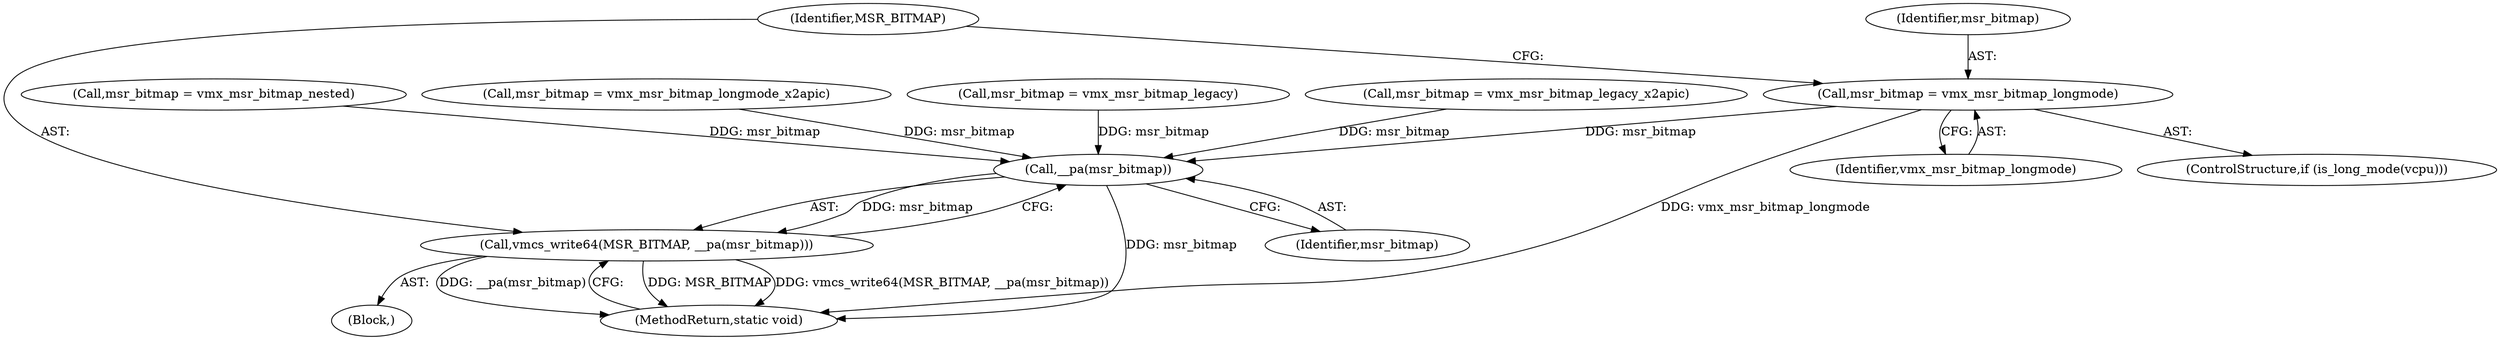 digraph "0_linux_3ce424e45411cf5a13105e0386b6ecf6eeb4f66f_1@pointer" {
"1000134" [label="(Call,msr_bitmap = vmx_msr_bitmap_longmode)"];
"1000143" [label="(Call,__pa(msr_bitmap))"];
"1000141" [label="(Call,vmcs_write64(MSR_BITMAP, __pa(msr_bitmap)))"];
"1000107" [label="(Call,msr_bitmap = vmx_msr_bitmap_nested)"];
"1000136" [label="(Identifier,vmx_msr_bitmap_longmode)"];
"1000131" [label="(ControlStructure,if (is_long_mode(vcpu)))"];
"1000134" [label="(Call,msr_bitmap = vmx_msr_bitmap_longmode)"];
"1000144" [label="(Identifier,msr_bitmap)"];
"1000142" [label="(Identifier,MSR_BITMAP)"];
"1000122" [label="(Call,msr_bitmap = vmx_msr_bitmap_longmode_x2apic)"];
"1000143" [label="(Call,__pa(msr_bitmap))"];
"1000138" [label="(Call,msr_bitmap = vmx_msr_bitmap_legacy)"];
"1000102" [label="(Block,)"];
"1000145" [label="(MethodReturn,static void)"];
"1000141" [label="(Call,vmcs_write64(MSR_BITMAP, __pa(msr_bitmap)))"];
"1000126" [label="(Call,msr_bitmap = vmx_msr_bitmap_legacy_x2apic)"];
"1000135" [label="(Identifier,msr_bitmap)"];
"1000134" -> "1000131"  [label="AST: "];
"1000134" -> "1000136"  [label="CFG: "];
"1000135" -> "1000134"  [label="AST: "];
"1000136" -> "1000134"  [label="AST: "];
"1000142" -> "1000134"  [label="CFG: "];
"1000134" -> "1000145"  [label="DDG: vmx_msr_bitmap_longmode"];
"1000134" -> "1000143"  [label="DDG: msr_bitmap"];
"1000143" -> "1000141"  [label="AST: "];
"1000143" -> "1000144"  [label="CFG: "];
"1000144" -> "1000143"  [label="AST: "];
"1000141" -> "1000143"  [label="CFG: "];
"1000143" -> "1000145"  [label="DDG: msr_bitmap"];
"1000143" -> "1000141"  [label="DDG: msr_bitmap"];
"1000107" -> "1000143"  [label="DDG: msr_bitmap"];
"1000126" -> "1000143"  [label="DDG: msr_bitmap"];
"1000122" -> "1000143"  [label="DDG: msr_bitmap"];
"1000138" -> "1000143"  [label="DDG: msr_bitmap"];
"1000141" -> "1000102"  [label="AST: "];
"1000142" -> "1000141"  [label="AST: "];
"1000145" -> "1000141"  [label="CFG: "];
"1000141" -> "1000145"  [label="DDG: MSR_BITMAP"];
"1000141" -> "1000145"  [label="DDG: vmcs_write64(MSR_BITMAP, __pa(msr_bitmap))"];
"1000141" -> "1000145"  [label="DDG: __pa(msr_bitmap)"];
}
